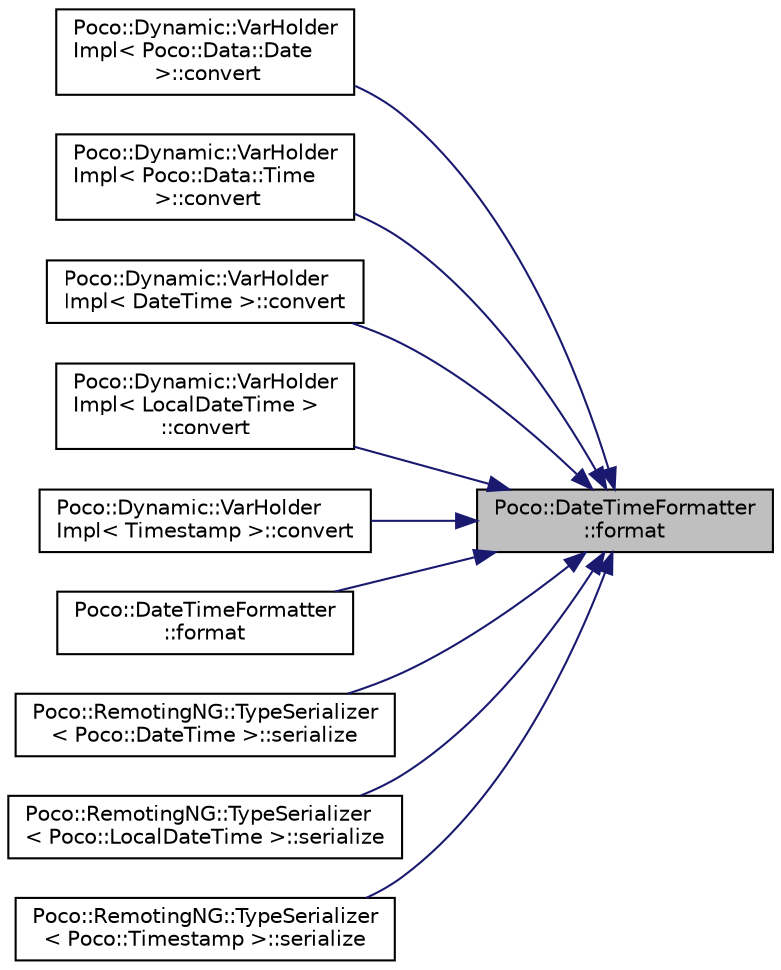 digraph "Poco::DateTimeFormatter::format"
{
 // LATEX_PDF_SIZE
  edge [fontname="Helvetica",fontsize="10",labelfontname="Helvetica",labelfontsize="10"];
  node [fontname="Helvetica",fontsize="10",shape=record];
  rankdir="RL";
  Node1 [label="Poco::DateTimeFormatter\l::format",height=0.2,width=0.4,color="black", fillcolor="grey75", style="filled", fontcolor="black",tooltip=" "];
  Node1 -> Node2 [dir="back",color="midnightblue",fontsize="10",style="solid"];
  Node2 [label="Poco::Dynamic::VarHolder\lImpl\< Poco::Data::Date\l \>::convert",height=0.2,width=0.4,color="black", fillcolor="white", style="filled",URL="$classPoco_1_1Dynamic_1_1VarHolderImpl_3_01Poco_1_1Data_1_1Date_01_4.html#a29da235e8b5ab24125b7275fd9881efe",tooltip=" "];
  Node1 -> Node3 [dir="back",color="midnightblue",fontsize="10",style="solid"];
  Node3 [label="Poco::Dynamic::VarHolder\lImpl\< Poco::Data::Time\l \>::convert",height=0.2,width=0.4,color="black", fillcolor="white", style="filled",URL="$classPoco_1_1Dynamic_1_1VarHolderImpl_3_01Poco_1_1Data_1_1Time_01_4.html#addbd5207098d6d86fadf6a23129e6b6b",tooltip=" "];
  Node1 -> Node4 [dir="back",color="midnightblue",fontsize="10",style="solid"];
  Node4 [label="Poco::Dynamic::VarHolder\lImpl\< DateTime \>::convert",height=0.2,width=0.4,color="black", fillcolor="white", style="filled",URL="$classPoco_1_1Dynamic_1_1VarHolderImpl_3_01DateTime_01_4.html#ac570956a32e97964bf8526040d936501",tooltip=" "];
  Node1 -> Node5 [dir="back",color="midnightblue",fontsize="10",style="solid"];
  Node5 [label="Poco::Dynamic::VarHolder\lImpl\< LocalDateTime \>\l::convert",height=0.2,width=0.4,color="black", fillcolor="white", style="filled",URL="$classPoco_1_1Dynamic_1_1VarHolderImpl_3_01LocalDateTime_01_4.html#aeab27669b84aeabc20994386a627a0ce",tooltip=" "];
  Node1 -> Node6 [dir="back",color="midnightblue",fontsize="10",style="solid"];
  Node6 [label="Poco::Dynamic::VarHolder\lImpl\< Timestamp \>::convert",height=0.2,width=0.4,color="black", fillcolor="white", style="filled",URL="$classPoco_1_1Dynamic_1_1VarHolderImpl_3_01Timestamp_01_4.html#a08d36112ad82c2d59ac78fe9cdc8461a",tooltip=" "];
  Node1 -> Node7 [dir="back",color="midnightblue",fontsize="10",style="solid"];
  Node7 [label="Poco::DateTimeFormatter\l::format",height=0.2,width=0.4,color="black", fillcolor="white", style="filled",URL="$classPoco_1_1DateTimeFormatter.html#ad766ef310b07c0f1eb54426fd80a66f3",tooltip=" "];
  Node1 -> Node8 [dir="back",color="midnightblue",fontsize="10",style="solid"];
  Node8 [label="Poco::RemotingNG::TypeSerializer\l\< Poco::DateTime \>::serialize",height=0.2,width=0.4,color="black", fillcolor="white", style="filled",URL="$classPoco_1_1RemotingNG_1_1TypeSerializer_3_01Poco_1_1DateTime_01_4.html#adb0798ebb51f5bd4a4d3a31470a31d97",tooltip=" "];
  Node1 -> Node9 [dir="back",color="midnightblue",fontsize="10",style="solid"];
  Node9 [label="Poco::RemotingNG::TypeSerializer\l\< Poco::LocalDateTime \>::serialize",height=0.2,width=0.4,color="black", fillcolor="white", style="filled",URL="$classPoco_1_1RemotingNG_1_1TypeSerializer_3_01Poco_1_1LocalDateTime_01_4.html#a763a854e58305dc62bb71d277b647a3d",tooltip=" "];
  Node1 -> Node10 [dir="back",color="midnightblue",fontsize="10",style="solid"];
  Node10 [label="Poco::RemotingNG::TypeSerializer\l\< Poco::Timestamp \>::serialize",height=0.2,width=0.4,color="black", fillcolor="white", style="filled",URL="$classPoco_1_1RemotingNG_1_1TypeSerializer_3_01Poco_1_1Timestamp_01_4.html#aa37be4b66b365d35354583d4f12cf9b8",tooltip=" "];
}
